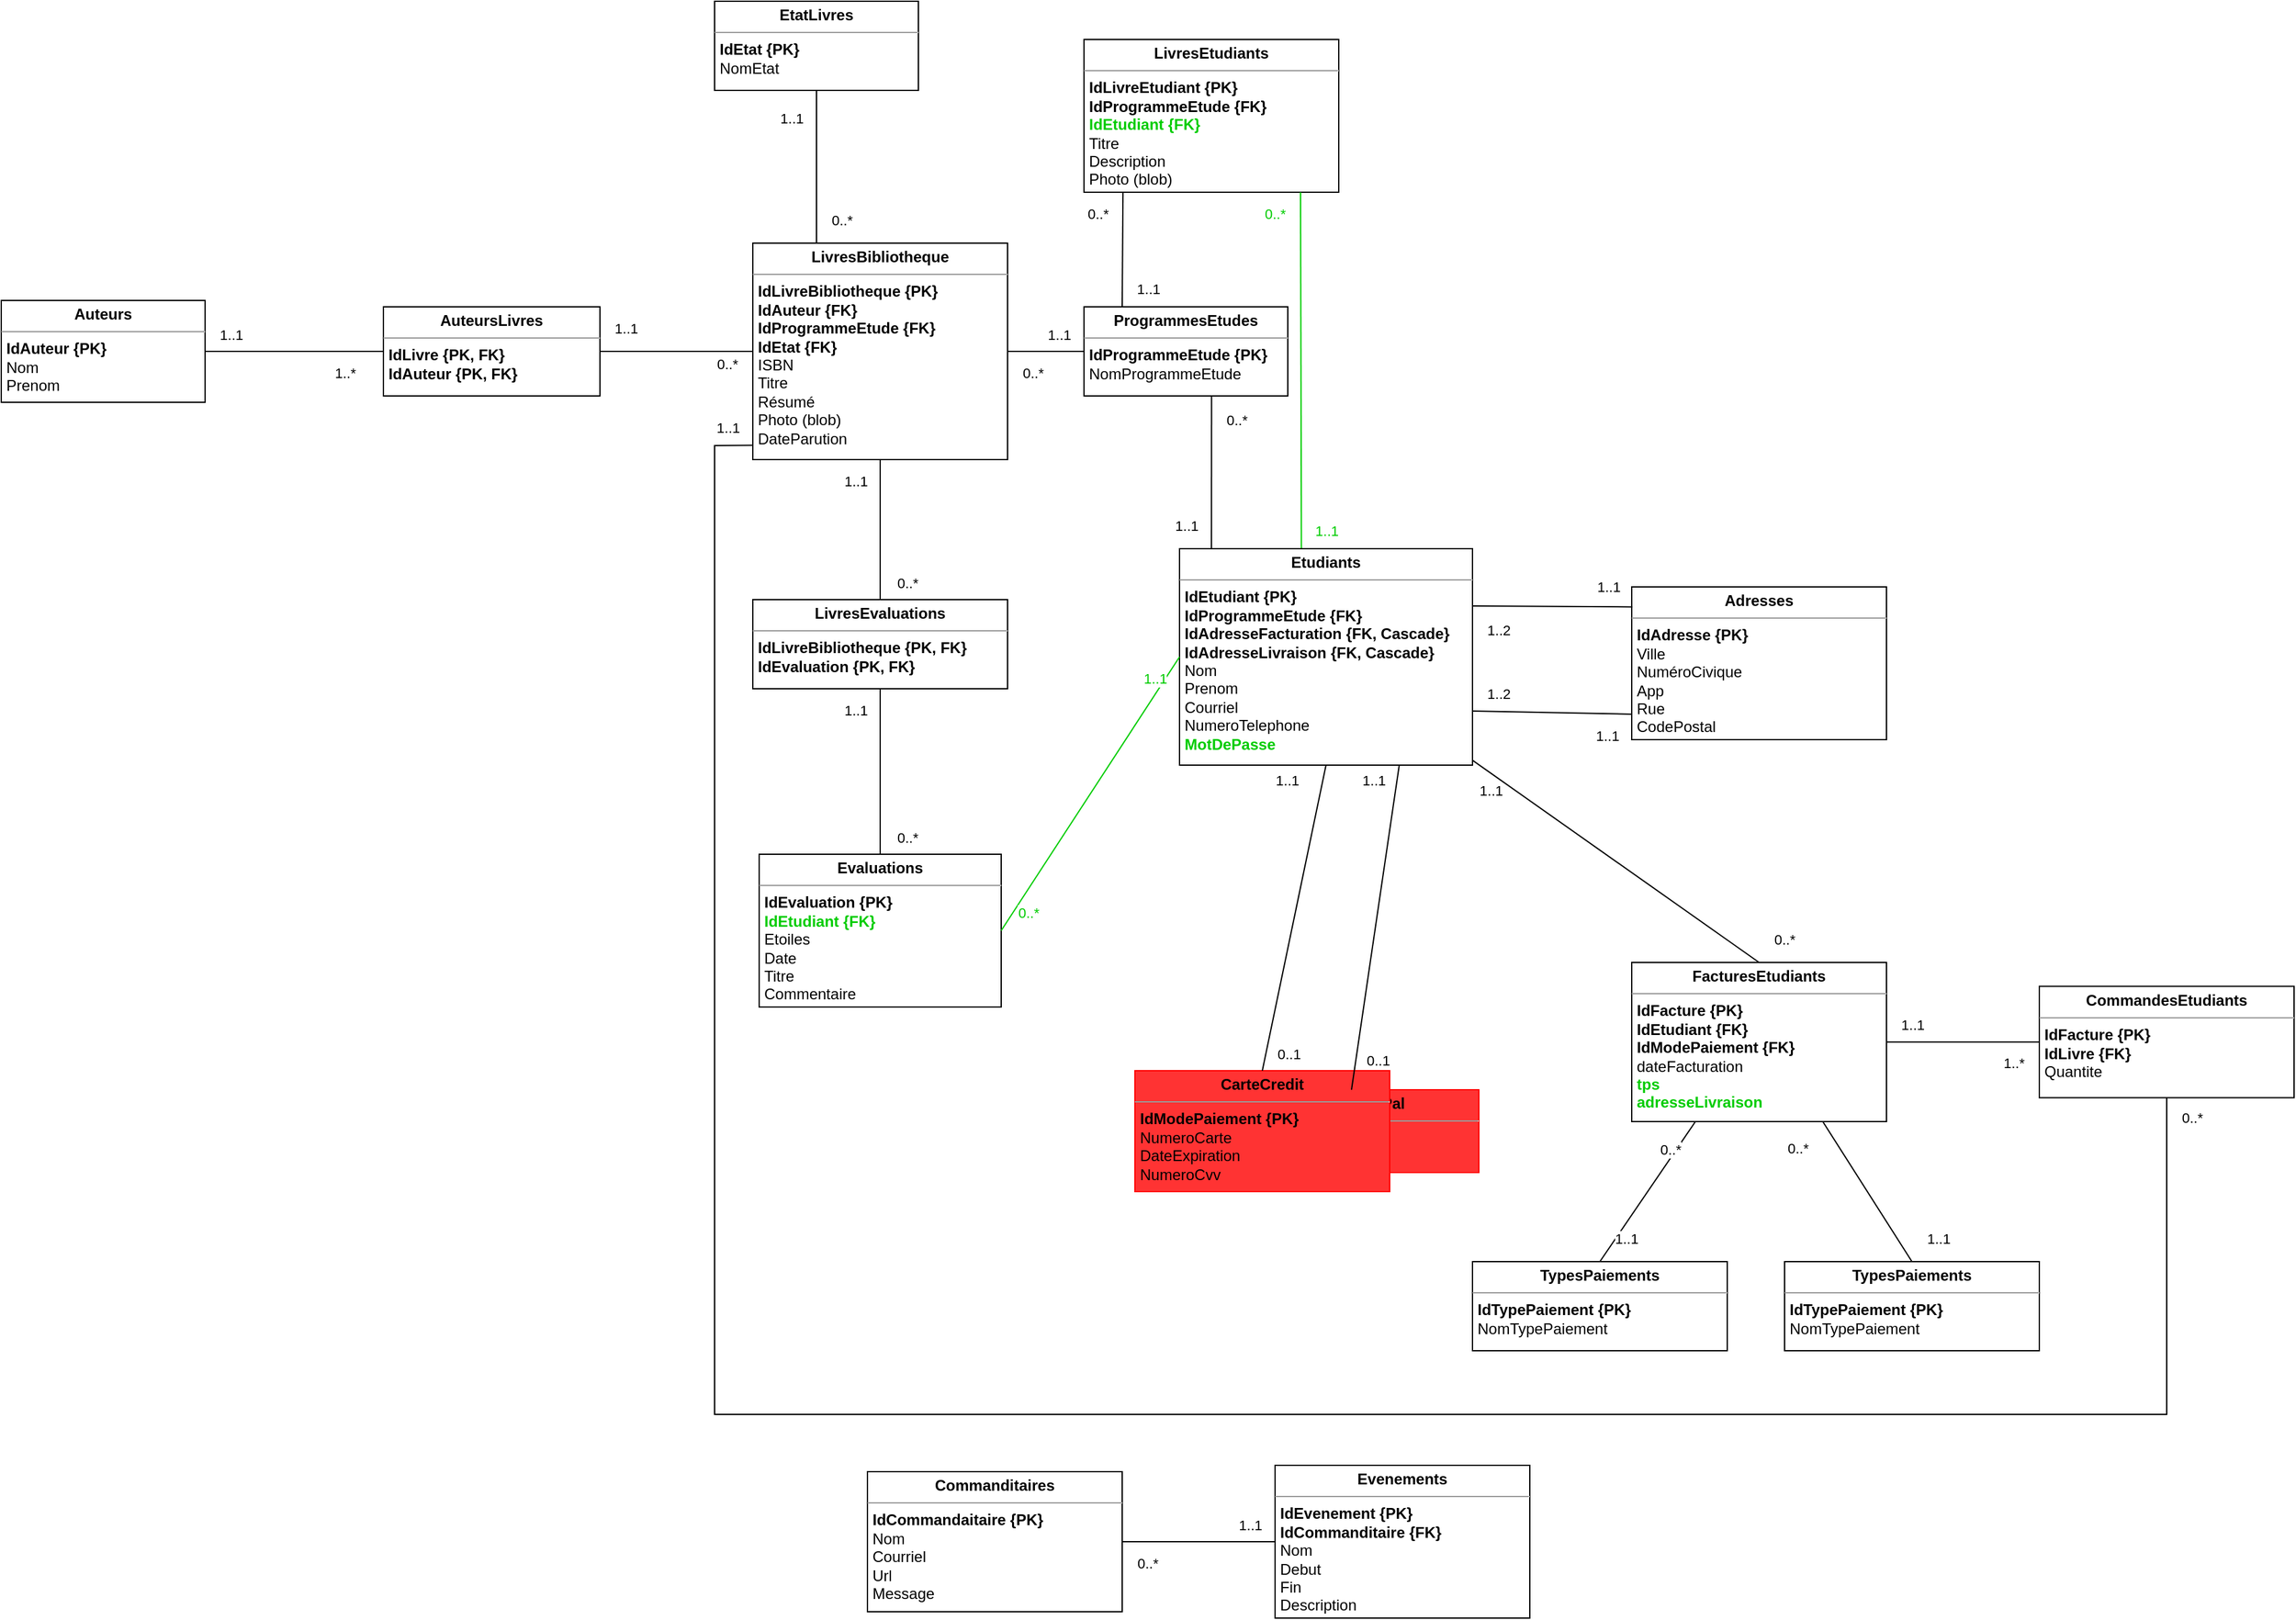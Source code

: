 <mxfile version="20.2.3" type="device"><diagram id="HMSL5C-tnVBztmMYMEIp" name="Page-1"><mxGraphModel dx="5508" dy="1541" grid="1" gridSize="10" guides="1" tooltips="1" connect="1" arrows="1" fold="1" page="1" pageScale="1" pageWidth="850" pageHeight="1100" math="0" shadow="0"><root><mxCell id="0"/><mxCell id="1" parent="0"/><mxCell id="A7pBS2aft_EyjtBVlkII-6" value="&lt;p style=&quot;margin: 0px ; margin-top: 4px ; text-align: center&quot;&gt;&lt;b&gt;LivresBibliotheque&lt;/b&gt;&lt;/p&gt;&lt;hr size=&quot;1&quot;&gt;&lt;p style=&quot;margin: 0px ; margin-left: 4px&quot;&gt;&lt;b&gt;IdLivreBibliotheque {PK}&lt;/b&gt;&lt;/p&gt;&lt;p style=&quot;margin: 0px ; margin-left: 4px&quot;&gt;&lt;b&gt;IdAuteur {FK}&lt;/b&gt;&lt;/p&gt;&lt;p style=&quot;margin: 0px ; margin-left: 4px&quot;&gt;&lt;b&gt;IdProgrammeEtude {FK}&lt;/b&gt;&lt;/p&gt;&lt;p style=&quot;margin: 0px ; margin-left: 4px&quot;&gt;&lt;b&gt;IdEtat {FK}&lt;/b&gt;&lt;/p&gt;&lt;p style=&quot;margin: 0px ; margin-left: 4px&quot;&gt;ISBN&lt;/p&gt;&lt;p style=&quot;margin: 0px ; margin-left: 4px&quot;&gt;Titre&lt;/p&gt;&lt;p style=&quot;margin: 0px ; margin-left: 4px&quot;&gt;Résumé&lt;/p&gt;&lt;p style=&quot;margin: 0px ; margin-left: 4px&quot;&gt;Photo (blob)&lt;/p&gt;&lt;p style=&quot;margin: 0px ; margin-left: 4px&quot;&gt;DateParution&lt;/p&gt;" style="verticalAlign=top;align=left;overflow=fill;fontSize=12;fontFamily=Helvetica;html=1;" parent="1" vertex="1"><mxGeometry x="-3730" y="40" width="200" height="170" as="geometry"/></mxCell><mxCell id="A7pBS2aft_EyjtBVlkII-8" value="&lt;p style=&quot;margin: 0px ; margin-top: 4px ; text-align: center&quot;&gt;&lt;b&gt;LivresEvaluations&lt;/b&gt;&lt;/p&gt;&lt;hr size=&quot;1&quot;&gt;&lt;p style=&quot;margin: 0px ; margin-left: 4px&quot;&gt;&lt;b&gt;IdLivreBibliotheque {PK, FK}&lt;/b&gt;&lt;/p&gt;&lt;p style=&quot;margin: 0px ; margin-left: 4px&quot;&gt;&lt;b&gt;IdEvaluation {PK, FK}&lt;/b&gt;&lt;/p&gt;" style="verticalAlign=top;align=left;overflow=fill;fontSize=12;fontFamily=Helvetica;html=1;" parent="1" vertex="1"><mxGeometry x="-3730" y="320" width="200" height="70" as="geometry"/></mxCell><mxCell id="A7pBS2aft_EyjtBVlkII-11" value="" style="endArrow=none;html=1;rounded=0;exitX=0.5;exitY=1;exitDx=0;exitDy=0;entryX=0.5;entryY=0;entryDx=0;entryDy=0;endFill=0;" parent="1" source="A7pBS2aft_EyjtBVlkII-6" target="A7pBS2aft_EyjtBVlkII-8" edge="1"><mxGeometry relative="1" as="geometry"><mxPoint x="-4050" y="200" as="sourcePoint"/><mxPoint x="-3890" y="200" as="targetPoint"/></mxGeometry></mxCell><mxCell id="A7pBS2aft_EyjtBVlkII-13" value="1..1" style="edgeLabel;resizable=0;html=1;align=left;verticalAlign=bottom;" parent="A7pBS2aft_EyjtBVlkII-11" connectable="0" vertex="1"><mxGeometry x="-1" relative="1" as="geometry"><mxPoint x="-30" y="25" as="offset"/></mxGeometry></mxCell><mxCell id="A7pBS2aft_EyjtBVlkII-14" value="0..*" style="edgeLabel;resizable=0;html=1;align=right;verticalAlign=bottom;" parent="A7pBS2aft_EyjtBVlkII-11" connectable="0" vertex="1"><mxGeometry x="1" relative="1" as="geometry"><mxPoint x="30" y="-5" as="offset"/></mxGeometry></mxCell><mxCell id="A7pBS2aft_EyjtBVlkII-15" value="&lt;p style=&quot;margin: 0px ; margin-top: 4px ; text-align: center&quot;&gt;&lt;b&gt;Evaluations&lt;/b&gt;&lt;/p&gt;&lt;hr size=&quot;1&quot;&gt;&lt;p style=&quot;margin: 0px ; margin-left: 4px&quot;&gt;&lt;b&gt;IdEvaluation {PK}&lt;/b&gt;&lt;/p&gt;&lt;p style=&quot;margin: 0px ; margin-left: 4px&quot;&gt;&lt;b&gt;&lt;font color=&quot;#00cc00&quot;&gt;IdEtudiant {FK}&lt;/font&gt;&lt;/b&gt;&lt;/p&gt;&lt;p style=&quot;margin: 0px ; margin-left: 4px&quot;&gt;Etoiles&lt;/p&gt;&lt;p style=&quot;margin: 0px ; margin-left: 4px&quot;&gt;Date&lt;/p&gt;&lt;p style=&quot;margin: 0px ; margin-left: 4px&quot;&gt;Titre&lt;/p&gt;&lt;p style=&quot;margin: 0px ; margin-left: 4px&quot;&gt;Commentaire&lt;/p&gt;" style="verticalAlign=top;align=left;overflow=fill;fontSize=12;fontFamily=Helvetica;html=1;" parent="1" vertex="1"><mxGeometry x="-3725" y="520" width="190" height="120" as="geometry"/></mxCell><mxCell id="A7pBS2aft_EyjtBVlkII-16" value="" style="endArrow=none;html=1;rounded=0;exitX=0.5;exitY=1;exitDx=0;exitDy=0;entryX=0.5;entryY=0;entryDx=0;entryDy=0;endFill=0;" parent="1" source="A7pBS2aft_EyjtBVlkII-8" target="A7pBS2aft_EyjtBVlkII-15" edge="1"><mxGeometry relative="1" as="geometry"><mxPoint x="-3710" y="405" as="sourcePoint"/><mxPoint x="-3840" y="405" as="targetPoint"/></mxGeometry></mxCell><mxCell id="A7pBS2aft_EyjtBVlkII-17" value="1..1" style="edgeLabel;resizable=0;html=1;align=left;verticalAlign=bottom;" parent="A7pBS2aft_EyjtBVlkII-16" connectable="0" vertex="1"><mxGeometry x="-1" relative="1" as="geometry"><mxPoint x="-30" y="25" as="offset"/></mxGeometry></mxCell><mxCell id="A7pBS2aft_EyjtBVlkII-18" value="0..*" style="edgeLabel;resizable=0;html=1;align=right;verticalAlign=bottom;" parent="A7pBS2aft_EyjtBVlkII-16" connectable="0" vertex="1"><mxGeometry x="1" relative="1" as="geometry"><mxPoint x="30" y="-5" as="offset"/></mxGeometry></mxCell><mxCell id="A7pBS2aft_EyjtBVlkII-19" value="&lt;p style=&quot;margin: 0px ; margin-top: 4px ; text-align: center&quot;&gt;&lt;b&gt;ProgrammesEtudes&lt;/b&gt;&lt;/p&gt;&lt;hr size=&quot;1&quot;&gt;&lt;p style=&quot;margin: 0px ; margin-left: 4px&quot;&gt;&lt;b&gt;IdProgrammeEtude {PK}&lt;/b&gt;&lt;/p&gt;&lt;p style=&quot;margin: 0px ; margin-left: 4px&quot;&gt;NomProgrammeEtude&lt;/p&gt;" style="verticalAlign=top;align=left;overflow=fill;fontSize=12;fontFamily=Helvetica;html=1;" parent="1" vertex="1"><mxGeometry x="-3470" y="90" width="160" height="70" as="geometry"/></mxCell><mxCell id="A7pBS2aft_EyjtBVlkII-21" value="" style="endArrow=none;html=1;rounded=0;exitX=1;exitY=0.5;exitDx=0;exitDy=0;entryX=0;entryY=0.5;entryDx=0;entryDy=0;endFill=0;" parent="1" source="A7pBS2aft_EyjtBVlkII-6" target="A7pBS2aft_EyjtBVlkII-19" edge="1"><mxGeometry relative="1" as="geometry"><mxPoint x="-3670" y="140" as="sourcePoint"/><mxPoint x="-3790" y="140" as="targetPoint"/></mxGeometry></mxCell><mxCell id="A7pBS2aft_EyjtBVlkII-22" value="0..*" style="edgeLabel;resizable=0;html=1;align=left;verticalAlign=bottom;" parent="A7pBS2aft_EyjtBVlkII-21" connectable="0" vertex="1"><mxGeometry x="-1" relative="1" as="geometry"><mxPoint x="10" y="25" as="offset"/></mxGeometry></mxCell><mxCell id="A7pBS2aft_EyjtBVlkII-23" value="1..1" style="edgeLabel;resizable=0;html=1;align=right;verticalAlign=bottom;" parent="A7pBS2aft_EyjtBVlkII-21" connectable="0" vertex="1"><mxGeometry x="1" relative="1" as="geometry"><mxPoint x="-10" y="-5" as="offset"/></mxGeometry></mxCell><mxCell id="A7pBS2aft_EyjtBVlkII-24" value="&lt;p style=&quot;margin: 0px ; margin-top: 4px ; text-align: center&quot;&gt;&lt;b&gt;EtatLivres&lt;/b&gt;&lt;/p&gt;&lt;hr size=&quot;1&quot;&gt;&lt;p style=&quot;margin: 0px ; margin-left: 4px&quot;&gt;&lt;b&gt;IdEtat {PK}&lt;/b&gt;&lt;/p&gt;&lt;p style=&quot;margin: 0px ; margin-left: 4px&quot;&gt;NomEtat&lt;/p&gt;" style="verticalAlign=top;align=left;overflow=fill;fontSize=12;fontFamily=Helvetica;html=1;" parent="1" vertex="1"><mxGeometry x="-3760" y="-150" width="160" height="70" as="geometry"/></mxCell><mxCell id="A7pBS2aft_EyjtBVlkII-25" value="" style="endArrow=none;html=1;rounded=0;exitX=0.25;exitY=0;exitDx=0;exitDy=0;entryX=0.5;entryY=1;entryDx=0;entryDy=0;endFill=0;" parent="1" source="A7pBS2aft_EyjtBVlkII-6" target="A7pBS2aft_EyjtBVlkII-24" edge="1"><mxGeometry relative="1" as="geometry"><mxPoint x="-3510" y="-10" as="sourcePoint"/><mxPoint x="-3390" y="-10" as="targetPoint"/></mxGeometry></mxCell><mxCell id="A7pBS2aft_EyjtBVlkII-26" value="0..*" style="edgeLabel;resizable=0;html=1;align=left;verticalAlign=bottom;" parent="A7pBS2aft_EyjtBVlkII-25" connectable="0" vertex="1"><mxGeometry x="-1" relative="1" as="geometry"><mxPoint x="10" y="-10" as="offset"/></mxGeometry></mxCell><mxCell id="A7pBS2aft_EyjtBVlkII-27" value="1..1" style="edgeLabel;resizable=0;html=1;align=right;verticalAlign=bottom;" parent="A7pBS2aft_EyjtBVlkII-25" connectable="0" vertex="1"><mxGeometry x="1" relative="1" as="geometry"><mxPoint x="-10" y="30" as="offset"/></mxGeometry></mxCell><mxCell id="A7pBS2aft_EyjtBVlkII-28" value="&lt;p style=&quot;margin: 0px ; margin-top: 4px ; text-align: center&quot;&gt;&lt;b&gt;AuteursLivres&lt;/b&gt;&lt;/p&gt;&lt;hr size=&quot;1&quot;&gt;&lt;p style=&quot;margin: 0px ; margin-left: 4px&quot;&gt;&lt;b&gt;IdLivre {PK, FK}&lt;/b&gt;&lt;/p&gt;&lt;p style=&quot;margin: 0px ; margin-left: 4px&quot;&gt;&lt;b&gt;IdAuteur {PK, FK}&lt;/b&gt;&lt;br&gt;&lt;/p&gt;" style="verticalAlign=top;align=left;overflow=fill;fontSize=12;fontFamily=Helvetica;html=1;" parent="1" vertex="1"><mxGeometry x="-4020" y="90" width="170" height="70" as="geometry"/></mxCell><mxCell id="A7pBS2aft_EyjtBVlkII-29" value="" style="endArrow=none;html=1;rounded=0;exitX=0;exitY=0.5;exitDx=0;exitDy=0;entryX=1;entryY=0.5;entryDx=0;entryDy=0;endFill=0;" parent="1" source="A7pBS2aft_EyjtBVlkII-6" target="A7pBS2aft_EyjtBVlkII-28" edge="1"><mxGeometry relative="1" as="geometry"><mxPoint x="-3430" y="370" as="sourcePoint"/><mxPoint x="-3430" y="250" as="targetPoint"/></mxGeometry></mxCell><mxCell id="A7pBS2aft_EyjtBVlkII-30" value="0..*" style="edgeLabel;resizable=0;html=1;align=left;verticalAlign=bottom;" parent="A7pBS2aft_EyjtBVlkII-29" connectable="0" vertex="1"><mxGeometry x="-1" relative="1" as="geometry"><mxPoint x="-30" y="18" as="offset"/></mxGeometry></mxCell><mxCell id="A7pBS2aft_EyjtBVlkII-31" value="1..1" style="edgeLabel;resizable=0;html=1;align=right;verticalAlign=bottom;" parent="A7pBS2aft_EyjtBVlkII-29" connectable="0" vertex="1"><mxGeometry x="1" relative="1" as="geometry"><mxPoint x="30" y="-10" as="offset"/></mxGeometry></mxCell><mxCell id="A7pBS2aft_EyjtBVlkII-32" value="&lt;p style=&quot;margin: 0px ; margin-top: 4px ; text-align: center&quot;&gt;&lt;b&gt;Auteurs&lt;/b&gt;&lt;/p&gt;&lt;hr size=&quot;1&quot;&gt;&lt;p style=&quot;margin: 0px ; margin-left: 4px&quot;&gt;&lt;b&gt;IdAuteur {PK}&lt;/b&gt;&lt;/p&gt;&lt;p style=&quot;margin: 0px ; margin-left: 4px&quot;&gt;Nom&lt;/p&gt;&lt;p style=&quot;margin: 0px ; margin-left: 4px&quot;&gt;Prenom&lt;/p&gt;" style="verticalAlign=top;align=left;overflow=fill;fontSize=12;fontFamily=Helvetica;html=1;" parent="1" vertex="1"><mxGeometry x="-4320" y="85" width="160" height="80" as="geometry"/></mxCell><mxCell id="A7pBS2aft_EyjtBVlkII-34" value="" style="endArrow=none;html=1;rounded=0;exitX=0;exitY=0.5;exitDx=0;exitDy=0;entryX=1;entryY=0.5;entryDx=0;entryDy=0;endFill=0;" parent="1" source="A7pBS2aft_EyjtBVlkII-28" target="A7pBS2aft_EyjtBVlkII-32" edge="1"><mxGeometry relative="1" as="geometry"><mxPoint x="-3820" y="-90.0" as="sourcePoint"/><mxPoint x="-3700" y="-90.0" as="targetPoint"/></mxGeometry></mxCell><mxCell id="A7pBS2aft_EyjtBVlkII-35" value="1..*" style="edgeLabel;resizable=0;html=1;align=left;verticalAlign=bottom;" parent="A7pBS2aft_EyjtBVlkII-34" connectable="0" vertex="1"><mxGeometry x="-1" relative="1" as="geometry"><mxPoint x="-40" y="25" as="offset"/></mxGeometry></mxCell><mxCell id="A7pBS2aft_EyjtBVlkII-36" value="1..1" style="edgeLabel;resizable=0;html=1;align=right;verticalAlign=bottom;" parent="A7pBS2aft_EyjtBVlkII-34" connectable="0" vertex="1"><mxGeometry x="1" relative="1" as="geometry"><mxPoint x="30" y="-5" as="offset"/></mxGeometry></mxCell><mxCell id="A7pBS2aft_EyjtBVlkII-37" value="&lt;p style=&quot;margin: 0px ; margin-top: 4px ; text-align: center&quot;&gt;&lt;b&gt;LivresEtudiants&lt;/b&gt;&lt;/p&gt;&lt;hr size=&quot;1&quot;&gt;&lt;p style=&quot;margin: 0px ; margin-left: 4px&quot;&gt;&lt;b&gt;IdLivreEtudiant {PK}&lt;/b&gt;&lt;/p&gt;&lt;p style=&quot;margin: 0px ; margin-left: 4px&quot;&gt;&lt;b&gt;IdProgrammeEtude {FK}&lt;br&gt;&lt;font color=&quot;#00cc00&quot;&gt;IdEtudiant {FK}&lt;/font&gt;&lt;/b&gt;&lt;/p&gt;&lt;p style=&quot;margin: 0px ; margin-left: 4px&quot;&gt;Titre&lt;/p&gt;&lt;p style=&quot;margin: 0px ; margin-left: 4px&quot;&gt;Description&lt;/p&gt;&lt;p style=&quot;margin: 0px ; margin-left: 4px&quot;&gt;Photo (blob)&lt;/p&gt;" style="verticalAlign=top;align=left;overflow=fill;fontSize=12;fontFamily=Helvetica;html=1;" parent="1" vertex="1"><mxGeometry x="-3470" y="-120" width="200" height="120" as="geometry"/></mxCell><mxCell id="A7pBS2aft_EyjtBVlkII-39" value="" style="endArrow=none;html=1;rounded=0;endFill=0;exitX=0.153;exitY=1.004;exitDx=0;exitDy=0;exitPerimeter=0;" parent="1" source="A7pBS2aft_EyjtBVlkII-37" edge="1"><mxGeometry relative="1" as="geometry"><mxPoint x="-3300" as="sourcePoint"/><mxPoint x="-3440" y="90" as="targetPoint"/></mxGeometry></mxCell><mxCell id="A7pBS2aft_EyjtBVlkII-40" value="0..*" style="edgeLabel;resizable=0;html=1;align=left;verticalAlign=bottom;" parent="A7pBS2aft_EyjtBVlkII-39" connectable="0" vertex="1"><mxGeometry x="-1" relative="1" as="geometry"><mxPoint x="-30" y="25" as="offset"/></mxGeometry></mxCell><mxCell id="A7pBS2aft_EyjtBVlkII-41" value="1..1" style="edgeLabel;resizable=0;html=1;align=right;verticalAlign=bottom;" parent="A7pBS2aft_EyjtBVlkII-39" connectable="0" vertex="1"><mxGeometry x="1" relative="1" as="geometry"><mxPoint x="30" y="-5" as="offset"/></mxGeometry></mxCell><mxCell id="A7pBS2aft_EyjtBVlkII-42" value="&lt;p style=&quot;margin: 0px ; margin-top: 4px ; text-align: center&quot;&gt;&lt;b&gt;Etudiants&lt;/b&gt;&lt;/p&gt;&lt;hr size=&quot;1&quot;&gt;&lt;p style=&quot;margin: 0px ; margin-left: 4px&quot;&gt;&lt;b&gt;IdEtudiant {PK}&lt;/b&gt;&lt;/p&gt;&lt;p style=&quot;margin: 0px ; margin-left: 4px&quot;&gt;&lt;b&gt;IdProgrammeEtude {FK}&lt;/b&gt;&lt;/p&gt;&lt;p style=&quot;margin: 0px ; margin-left: 4px&quot;&gt;&lt;b&gt;IdAdresseFacturation {FK, Cascade}&lt;/b&gt;&lt;b&gt;&lt;br&gt;&lt;/b&gt;&lt;/p&gt;&lt;p style=&quot;margin: 0px ; margin-left: 4px&quot;&gt;&lt;b&gt;IdAdresseLivraison {FK, Cascade}&lt;/b&gt;&lt;/p&gt;&lt;p style=&quot;margin: 0px ; margin-left: 4px&quot;&gt;Nom&lt;/p&gt;&lt;p style=&quot;margin: 0px ; margin-left: 4px&quot;&gt;Prenom&lt;/p&gt;&lt;p style=&quot;margin: 0px ; margin-left: 4px&quot;&gt;Courriel&lt;/p&gt;&lt;p style=&quot;margin: 0px ; margin-left: 4px&quot;&gt;NumeroTelephone&lt;/p&gt;&lt;p style=&quot;margin: 0px ; margin-left: 4px&quot;&gt;&lt;font color=&quot;#00cc00&quot;&gt;&lt;b&gt;MotDePasse&lt;/b&gt;&lt;/font&gt;&lt;/p&gt;" style="verticalAlign=top;align=left;overflow=fill;fontSize=12;fontFamily=Helvetica;html=1;" parent="1" vertex="1"><mxGeometry x="-3395" y="280" width="230" height="170" as="geometry"/></mxCell><mxCell id="A7pBS2aft_EyjtBVlkII-43" value="" style="endArrow=none;html=1;rounded=0;exitX=0.626;exitY=0.994;exitDx=0;exitDy=0;entryX=0.109;entryY=0;entryDx=0;entryDy=0;endFill=0;entryPerimeter=0;exitPerimeter=0;" parent="1" source="A7pBS2aft_EyjtBVlkII-19" target="A7pBS2aft_EyjtBVlkII-42" edge="1"><mxGeometry relative="1" as="geometry"><mxPoint x="-3576.2" y="221.7" as="sourcePoint"/><mxPoint x="-3575" y="330" as="targetPoint"/></mxGeometry></mxCell><mxCell id="A7pBS2aft_EyjtBVlkII-44" value="0..*" style="edgeLabel;resizable=0;html=1;align=left;verticalAlign=bottom;" parent="A7pBS2aft_EyjtBVlkII-43" connectable="0" vertex="1"><mxGeometry x="-1" relative="1" as="geometry"><mxPoint x="10" y="28" as="offset"/></mxGeometry></mxCell><mxCell id="A7pBS2aft_EyjtBVlkII-45" value="1..1" style="edgeLabel;resizable=0;html=1;align=right;verticalAlign=bottom;" parent="A7pBS2aft_EyjtBVlkII-43" connectable="0" vertex="1"><mxGeometry x="1" relative="1" as="geometry"><mxPoint x="-10" y="-10" as="offset"/></mxGeometry></mxCell><mxCell id="A7pBS2aft_EyjtBVlkII-46" value="&lt;p style=&quot;margin: 0px ; margin-top: 4px ; text-align: center&quot;&gt;&lt;b&gt;Adresses&lt;/b&gt;&lt;/p&gt;&lt;hr size=&quot;1&quot;&gt;&lt;p style=&quot;margin: 0px ; margin-left: 4px&quot;&gt;&lt;b&gt;IdAdresse {PK}&lt;/b&gt;&lt;/p&gt;&lt;p style=&quot;margin: 0px ; margin-left: 4px&quot;&gt;&lt;span style=&quot;background-color: initial;&quot;&gt;Ville&lt;/span&gt;&lt;br&gt;&lt;/p&gt;&lt;p style=&quot;margin: 0px ; margin-left: 4px&quot;&gt;NuméroCivique&lt;/p&gt;&lt;p style=&quot;margin: 0px ; margin-left: 4px&quot;&gt;App&lt;/p&gt;&lt;p style=&quot;margin: 0px ; margin-left: 4px&quot;&gt;Rue&lt;/p&gt;&lt;p style=&quot;margin: 0px ; margin-left: 4px&quot;&gt;CodePostal&lt;/p&gt;" style="verticalAlign=top;align=left;overflow=fill;fontSize=12;fontFamily=Helvetica;html=1;" parent="1" vertex="1"><mxGeometry x="-3040" y="310" width="200" height="120" as="geometry"/></mxCell><mxCell id="A7pBS2aft_EyjtBVlkII-47" value="" style="endArrow=none;html=1;rounded=0;exitX=0.003;exitY=0.131;exitDx=0;exitDy=0;entryX=1.001;entryY=0.265;entryDx=0;entryDy=0;endFill=0;exitPerimeter=0;entryPerimeter=0;" parent="1" source="A7pBS2aft_EyjtBVlkII-46" target="A7pBS2aft_EyjtBVlkII-42" edge="1"><mxGeometry relative="1" as="geometry"><mxPoint x="-3070" y="135" as="sourcePoint"/><mxPoint x="-3190" y="135" as="targetPoint"/></mxGeometry></mxCell><mxCell id="A7pBS2aft_EyjtBVlkII-48" value="1..1" style="edgeLabel;resizable=0;html=1;align=left;verticalAlign=bottom;" parent="A7pBS2aft_EyjtBVlkII-47" connectable="0" vertex="1"><mxGeometry x="-1" relative="1" as="geometry"><mxPoint x="-30" y="-7" as="offset"/></mxGeometry></mxCell><mxCell id="A7pBS2aft_EyjtBVlkII-49" value="1..2" style="edgeLabel;resizable=0;html=1;align=right;verticalAlign=bottom;" parent="A7pBS2aft_EyjtBVlkII-47" connectable="0" vertex="1"><mxGeometry x="1" relative="1" as="geometry"><mxPoint x="30" y="27" as="offset"/></mxGeometry></mxCell><mxCell id="A7pBS2aft_EyjtBVlkII-50" value="" style="endArrow=none;html=1;rounded=0;endFill=0;entryX=1;entryY=0.75;entryDx=0;entryDy=0;" parent="1" target="A7pBS2aft_EyjtBVlkII-42" edge="1"><mxGeometry relative="1" as="geometry"><mxPoint x="-3040" y="410" as="sourcePoint"/><mxPoint x="-3160" y="400" as="targetPoint"/></mxGeometry></mxCell><mxCell id="A7pBS2aft_EyjtBVlkII-51" value="1..1" style="edgeLabel;resizable=0;html=1;align=left;verticalAlign=bottom;" parent="A7pBS2aft_EyjtBVlkII-50" connectable="0" vertex="1"><mxGeometry x="-1" relative="1" as="geometry"><mxPoint x="-30" y="25" as="offset"/></mxGeometry></mxCell><mxCell id="A7pBS2aft_EyjtBVlkII-52" value="1..2" style="edgeLabel;resizable=0;html=1;align=right;verticalAlign=bottom;" parent="A7pBS2aft_EyjtBVlkII-50" connectable="0" vertex="1"><mxGeometry x="1" relative="1" as="geometry"><mxPoint x="30" y="-5" as="offset"/></mxGeometry></mxCell><mxCell id="A7pBS2aft_EyjtBVlkII-53" value="&lt;p style=&quot;margin: 0px ; margin-top: 4px ; text-align: center&quot;&gt;&lt;b&gt;FacturesEtudiants&lt;/b&gt;&lt;/p&gt;&lt;hr size=&quot;1&quot;&gt;&lt;p style=&quot;margin: 0px ; margin-left: 4px&quot;&gt;&lt;b&gt;IdFacture {PK}&lt;/b&gt;&lt;/p&gt;&lt;p style=&quot;margin: 0px ; margin-left: 4px&quot;&gt;&lt;b&gt;IdEtudiant {FK}&lt;/b&gt;&lt;/p&gt;&lt;p style=&quot;margin: 0px 0px 0px 4px;&quot;&gt;&lt;b&gt;IdModePaiement {FK}&lt;/b&gt;&lt;/p&gt;&lt;p style=&quot;margin: 0px ; margin-left: 4px&quot;&gt;dateFacturation&lt;b&gt;&lt;br&gt;&lt;/b&gt;&lt;/p&gt;&lt;p style=&quot;margin: 0px ; margin-left: 4px&quot;&gt;&lt;font color=&quot;#00cc00&quot;&gt;&lt;b&gt;tps&lt;/b&gt;&lt;/font&gt;&lt;/p&gt;&lt;p style=&quot;margin: 0px ; margin-left: 4px&quot;&gt;&lt;font color=&quot;#00cc00&quot;&gt;&lt;b&gt;adresseLivraison&lt;/b&gt;&lt;/font&gt;&lt;/p&gt;" style="verticalAlign=top;align=left;overflow=fill;fontSize=12;fontFamily=Helvetica;html=1;" parent="1" vertex="1"><mxGeometry x="-3040" y="605" width="200" height="125" as="geometry"/></mxCell><mxCell id="A7pBS2aft_EyjtBVlkII-54" value="" style="endArrow=none;html=1;rounded=0;exitX=0.5;exitY=0;exitDx=0;exitDy=0;endFill=0;" parent="1" source="A7pBS2aft_EyjtBVlkII-53" target="A7pBS2aft_EyjtBVlkII-42" edge="1"><mxGeometry relative="1" as="geometry"><mxPoint x="-3270.0" y="170" as="sourcePoint"/><mxPoint x="-3280" y="450" as="targetPoint"/></mxGeometry></mxCell><mxCell id="A7pBS2aft_EyjtBVlkII-55" value="0..*" style="edgeLabel;resizable=0;html=1;align=left;verticalAlign=bottom;" parent="A7pBS2aft_EyjtBVlkII-54" connectable="0" vertex="1"><mxGeometry x="-1" relative="1" as="geometry"><mxPoint x="10" y="-10" as="offset"/></mxGeometry></mxCell><mxCell id="A7pBS2aft_EyjtBVlkII-56" value="1..1" style="edgeLabel;resizable=0;html=1;align=right;verticalAlign=bottom;" parent="A7pBS2aft_EyjtBVlkII-54" connectable="0" vertex="1"><mxGeometry x="1" relative="1" as="geometry"><mxPoint x="25" y="32" as="offset"/></mxGeometry></mxCell><mxCell id="A7pBS2aft_EyjtBVlkII-62" value="&lt;p style=&quot;margin: 0px ; margin-top: 4px ; text-align: center&quot;&gt;&lt;b&gt;TypesPaiements&lt;/b&gt;&lt;/p&gt;&lt;hr size=&quot;1&quot;&gt;&lt;p style=&quot;margin: 0px ; margin-left: 4px&quot;&gt;&lt;b&gt;IdTypePaiement {PK}&lt;/b&gt;&lt;/p&gt;&lt;p style=&quot;margin: 0px ; margin-left: 4px&quot;&gt;NomTypePaiement&lt;/p&gt;&lt;p style=&quot;margin: 0px ; margin-left: 4px&quot;&gt;&lt;br&gt;&lt;/p&gt;" style="verticalAlign=top;align=left;overflow=fill;fontSize=12;fontFamily=Helvetica;html=1;" parent="1" vertex="1"><mxGeometry x="-3165" y="840" width="200" height="70" as="geometry"/></mxCell><mxCell id="A7pBS2aft_EyjtBVlkII-63" value="" style="endArrow=none;html=1;rounded=0;exitX=0.5;exitY=0;exitDx=0;exitDy=0;entryX=0.25;entryY=1;entryDx=0;entryDy=0;endFill=0;" parent="1" source="A7pBS2aft_EyjtBVlkII-62" target="A7pBS2aft_EyjtBVlkII-53" edge="1"><mxGeometry relative="1" as="geometry"><mxPoint x="-3600" y="740" as="sourcePoint"/><mxPoint x="-3020" y="710" as="targetPoint"/></mxGeometry></mxCell><mxCell id="A7pBS2aft_EyjtBVlkII-64" value="1..1" style="edgeLabel;resizable=0;html=1;align=left;verticalAlign=bottom;" parent="A7pBS2aft_EyjtBVlkII-63" connectable="0" vertex="1"><mxGeometry x="-1" relative="1" as="geometry"><mxPoint x="10" y="-10" as="offset"/></mxGeometry></mxCell><mxCell id="A7pBS2aft_EyjtBVlkII-65" value="0..*" style="edgeLabel;resizable=0;html=1;align=right;verticalAlign=bottom;" parent="A7pBS2aft_EyjtBVlkII-63" connectable="0" vertex="1"><mxGeometry x="1" relative="1" as="geometry"><mxPoint x="-10" y="30" as="offset"/></mxGeometry></mxCell><mxCell id="A7pBS2aft_EyjtBVlkII-66" value="&lt;p style=&quot;margin: 0px ; margin-top: 4px ; text-align: center&quot;&gt;&lt;b&gt;ComptePayPal&lt;/b&gt;&lt;/p&gt;&lt;hr size=&quot;1&quot;&gt;&lt;p style=&quot;margin: 0px ; margin-left: 4px&quot;&gt;&lt;b&gt;IdModePaiement {PK}&lt;/b&gt;&lt;/p&gt;&lt;p style=&quot;margin: 0px ; margin-left: 4px&quot;&gt;&lt;span style=&quot;background-color: initial;&quot;&gt;Courriel&lt;/span&gt;&lt;/p&gt;&lt;p style=&quot;margin: 0px ; margin-left: 4px&quot;&gt;&lt;br&gt;&lt;/p&gt;" style="verticalAlign=top;align=left;overflow=fill;fontSize=12;fontFamily=Helvetica;html=1;fillColor=#FF3333;strokeColor=#FF0000;" parent="1" vertex="1"><mxGeometry x="-3360" y="705" width="200" height="65" as="geometry"/></mxCell><mxCell id="A7pBS2aft_EyjtBVlkII-67" value="&lt;p style=&quot;margin: 0px ; margin-top: 4px ; text-align: center&quot;&gt;&lt;b&gt;CarteCredit&lt;/b&gt;&lt;/p&gt;&lt;hr size=&quot;1&quot;&gt;&lt;p style=&quot;margin: 0px ; margin-left: 4px&quot;&gt;&lt;b&gt;IdModePaiement {PK}&lt;/b&gt;&lt;/p&gt;&lt;p style=&quot;margin: 0px ; margin-left: 4px&quot;&gt;NumeroCarte&lt;/p&gt;&lt;p style=&quot;margin: 0px ; margin-left: 4px&quot;&gt;DateExpiration&lt;/p&gt;&lt;p style=&quot;margin: 0px ; margin-left: 4px&quot;&gt;NumeroCvv&lt;/p&gt;" style="verticalAlign=top;align=left;overflow=fill;fontSize=12;fontFamily=Helvetica;html=1;fillColor=#FF3333;strokeColor=#FF0000;" parent="1" vertex="1"><mxGeometry x="-3430" y="690" width="200" height="95" as="geometry"/></mxCell><mxCell id="A7pBS2aft_EyjtBVlkII-72" value="" style="endArrow=none;html=1;rounded=0;exitX=0.5;exitY=0;exitDx=0;exitDy=0;entryX=0.75;entryY=1;entryDx=0;entryDy=0;endFill=0;" parent="1" source="A7pBS2aft_EyjtBVlkII-66" target="A7pBS2aft_EyjtBVlkII-42" edge="1"><mxGeometry relative="1" as="geometry"><mxPoint x="-3650" y="375" as="sourcePoint"/><mxPoint x="-3790" y="375" as="targetPoint"/></mxGeometry></mxCell><mxCell id="A7pBS2aft_EyjtBVlkII-73" value="0..1" style="edgeLabel;resizable=0;html=1;align=left;verticalAlign=bottom;" parent="A7pBS2aft_EyjtBVlkII-72" connectable="0" vertex="1"><mxGeometry x="-1" relative="1" as="geometry"><mxPoint x="10" y="-15" as="offset"/></mxGeometry></mxCell><mxCell id="A7pBS2aft_EyjtBVlkII-74" value="1..1" style="edgeLabel;resizable=0;html=1;align=right;verticalAlign=bottom;" parent="A7pBS2aft_EyjtBVlkII-72" connectable="0" vertex="1"><mxGeometry x="1" relative="1" as="geometry"><mxPoint x="-10" y="20" as="offset"/></mxGeometry></mxCell><mxCell id="A7pBS2aft_EyjtBVlkII-77" value="" style="endArrow=none;html=1;rounded=0;exitX=0.5;exitY=0;exitDx=0;exitDy=0;entryX=0.5;entryY=1;entryDx=0;entryDy=0;endFill=0;" parent="1" source="A7pBS2aft_EyjtBVlkII-67" target="A7pBS2aft_EyjtBVlkII-42" edge="1"><mxGeometry relative="1" as="geometry"><mxPoint x="-3560" y="570" as="sourcePoint"/><mxPoint x="-3460" y="430.0" as="targetPoint"/></mxGeometry></mxCell><mxCell id="A7pBS2aft_EyjtBVlkII-78" value="0..1" style="edgeLabel;resizable=0;html=1;align=left;verticalAlign=bottom;" parent="A7pBS2aft_EyjtBVlkII-77" connectable="0" vertex="1"><mxGeometry x="-1" relative="1" as="geometry"><mxPoint x="10" y="-5" as="offset"/></mxGeometry></mxCell><mxCell id="A7pBS2aft_EyjtBVlkII-79" value="1..1" style="edgeLabel;resizable=0;html=1;align=right;verticalAlign=bottom;" parent="A7pBS2aft_EyjtBVlkII-77" connectable="0" vertex="1"><mxGeometry x="1" relative="1" as="geometry"><mxPoint x="-20" y="20" as="offset"/></mxGeometry></mxCell><mxCell id="A7pBS2aft_EyjtBVlkII-80" value="&lt;p style=&quot;margin: 0px ; margin-top: 4px ; text-align: center&quot;&gt;&lt;b&gt;CommandesEtudiants&lt;/b&gt;&lt;/p&gt;&lt;hr size=&quot;1&quot;&gt;&lt;p style=&quot;margin: 0px ; margin-left: 4px&quot;&gt;&lt;b&gt;IdFacture {PK}&lt;/b&gt;&lt;/p&gt;&lt;p style=&quot;margin: 0px ; margin-left: 4px&quot;&gt;&lt;b&gt;IdLivre {FK}&lt;/b&gt;&lt;/p&gt;&lt;p style=&quot;margin: 0px ; margin-left: 4px&quot;&gt;Quantite&lt;/p&gt;&lt;p style=&quot;margin: 0px ; margin-left: 4px&quot;&gt;&lt;br&gt;&lt;/p&gt;" style="verticalAlign=top;align=left;overflow=fill;fontSize=12;fontFamily=Helvetica;html=1;" parent="1" vertex="1"><mxGeometry x="-2720" y="623.75" width="200" height="87.5" as="geometry"/></mxCell><mxCell id="A7pBS2aft_EyjtBVlkII-81" value="" style="endArrow=none;html=1;rounded=0;exitX=0;exitY=0.5;exitDx=0;exitDy=0;entryX=1;entryY=0.5;entryDx=0;entryDy=0;endFill=0;" parent="1" source="A7pBS2aft_EyjtBVlkII-80" target="A7pBS2aft_EyjtBVlkII-53" edge="1"><mxGeometry relative="1" as="geometry"><mxPoint x="-2590" y="760.0" as="sourcePoint"/><mxPoint x="-2730" y="760.0" as="targetPoint"/></mxGeometry></mxCell><mxCell id="A7pBS2aft_EyjtBVlkII-82" value="1..*" style="edgeLabel;resizable=0;html=1;align=left;verticalAlign=bottom;" parent="A7pBS2aft_EyjtBVlkII-81" connectable="0" vertex="1"><mxGeometry x="-1" relative="1" as="geometry"><mxPoint x="-30" y="25" as="offset"/></mxGeometry></mxCell><mxCell id="A7pBS2aft_EyjtBVlkII-83" value="1..1" style="edgeLabel;resizable=0;html=1;align=right;verticalAlign=bottom;" parent="A7pBS2aft_EyjtBVlkII-81" connectable="0" vertex="1"><mxGeometry x="1" relative="1" as="geometry"><mxPoint x="30" y="-5" as="offset"/></mxGeometry></mxCell><mxCell id="A7pBS2aft_EyjtBVlkII-84" value="&lt;p style=&quot;margin: 0px ; margin-top: 4px ; text-align: center&quot;&gt;&lt;b&gt;Evenements&lt;/b&gt;&lt;/p&gt;&lt;hr size=&quot;1&quot;&gt;&lt;p style=&quot;margin: 0px ; margin-left: 4px&quot;&gt;&lt;b&gt;IdEvenement {PK}&lt;/b&gt;&lt;/p&gt;&lt;p style=&quot;margin: 0px ; margin-left: 4px&quot;&gt;&lt;b&gt;IdCommanditaire {FK}&lt;/b&gt;&lt;/p&gt;&lt;p style=&quot;margin: 0px ; margin-left: 4px&quot;&gt;Nom&lt;/p&gt;&lt;p style=&quot;margin: 0px ; margin-left: 4px&quot;&gt;Debut&lt;/p&gt;&lt;p style=&quot;margin: 0px ; margin-left: 4px&quot;&gt;Fin&lt;/p&gt;&lt;p style=&quot;margin: 0px ; margin-left: 4px&quot;&gt;Description&lt;/p&gt;" style="verticalAlign=top;align=left;overflow=fill;fontSize=12;fontFamily=Helvetica;html=1;" parent="1" vertex="1"><mxGeometry x="-3320" y="1000" width="200" height="120" as="geometry"/></mxCell><mxCell id="A7pBS2aft_EyjtBVlkII-85" value="&lt;p style=&quot;margin: 0px ; margin-top: 4px ; text-align: center&quot;&gt;&lt;b&gt;Commanditaires&lt;/b&gt;&lt;/p&gt;&lt;hr size=&quot;1&quot;&gt;&lt;p style=&quot;margin: 0px ; margin-left: 4px&quot;&gt;&lt;b&gt;IdCommandaitaire {PK}&lt;/b&gt;&lt;/p&gt;&lt;p style=&quot;margin: 0px ; margin-left: 4px&quot;&gt;Nom&lt;/p&gt;&lt;p style=&quot;margin: 0px ; margin-left: 4px&quot;&gt;Courriel&lt;/p&gt;&lt;p style=&quot;margin: 0px ; margin-left: 4px&quot;&gt;Url&lt;/p&gt;&lt;p style=&quot;margin: 0px ; margin-left: 4px&quot;&gt;Message&lt;/p&gt;" style="verticalAlign=top;align=left;overflow=fill;fontSize=12;fontFamily=Helvetica;html=1;" parent="1" vertex="1"><mxGeometry x="-3640" y="1005" width="200" height="110" as="geometry"/></mxCell><mxCell id="A7pBS2aft_EyjtBVlkII-86" value="" style="endArrow=none;html=1;rounded=0;exitX=1;exitY=0.5;exitDx=0;exitDy=0;entryX=0;entryY=0.5;entryDx=0;entryDy=0;endFill=0;" parent="1" source="A7pBS2aft_EyjtBVlkII-85" target="A7pBS2aft_EyjtBVlkII-84" edge="1"><mxGeometry relative="1" as="geometry"><mxPoint x="-3460" y="860" as="sourcePoint"/><mxPoint x="-3340" y="860" as="targetPoint"/></mxGeometry></mxCell><mxCell id="A7pBS2aft_EyjtBVlkII-87" value="0..*" style="edgeLabel;resizable=0;html=1;align=left;verticalAlign=bottom;" parent="A7pBS2aft_EyjtBVlkII-86" connectable="0" vertex="1"><mxGeometry x="-1" relative="1" as="geometry"><mxPoint x="10" y="25" as="offset"/></mxGeometry></mxCell><mxCell id="A7pBS2aft_EyjtBVlkII-88" value="1..1" style="edgeLabel;resizable=0;html=1;align=right;verticalAlign=bottom;" parent="A7pBS2aft_EyjtBVlkII-86" connectable="0" vertex="1"><mxGeometry x="1" relative="1" as="geometry"><mxPoint x="-10" y="-5" as="offset"/></mxGeometry></mxCell><mxCell id="OrPFWhFcRAklYdNnvDpr-4" value="" style="endArrow=none;html=1;rounded=0;entryX=0.001;entryY=0.934;entryDx=0;entryDy=0;endFill=0;exitX=0.5;exitY=1;exitDx=0;exitDy=0;entryPerimeter=0;" parent="1" source="A7pBS2aft_EyjtBVlkII-80" target="A7pBS2aft_EyjtBVlkII-6" edge="1"><mxGeometry relative="1" as="geometry"><mxPoint x="-2620" y="710" as="sourcePoint"/><mxPoint x="-3560" y="-115" as="targetPoint"/><Array as="points"><mxPoint x="-2620" y="960"/><mxPoint x="-3760" y="960"/><mxPoint x="-3760" y="199"/></Array></mxGeometry></mxCell><mxCell id="OrPFWhFcRAklYdNnvDpr-5" value="0..*" style="edgeLabel;resizable=0;html=1;align=left;verticalAlign=bottom;" parent="OrPFWhFcRAklYdNnvDpr-4" connectable="0" vertex="1"><mxGeometry x="-1" relative="1" as="geometry"><mxPoint x="10" y="24" as="offset"/></mxGeometry></mxCell><mxCell id="OrPFWhFcRAklYdNnvDpr-6" value="1..1" style="edgeLabel;resizable=0;html=1;align=right;verticalAlign=bottom;" parent="OrPFWhFcRAklYdNnvDpr-4" connectable="0" vertex="1"><mxGeometry x="1" relative="1" as="geometry"><mxPoint x="-10" y="-5" as="offset"/></mxGeometry></mxCell><mxCell id="keqyHCh7XgE-lKn8SAy3-1" value="&lt;p style=&quot;margin: 0px ; margin-top: 4px ; text-align: center&quot;&gt;&lt;b&gt;TypesPaiements&lt;/b&gt;&lt;/p&gt;&lt;hr size=&quot;1&quot;&gt;&lt;p style=&quot;margin: 0px ; margin-left: 4px&quot;&gt;&lt;b&gt;IdTypePaiement {PK}&lt;/b&gt;&lt;/p&gt;&lt;p style=&quot;margin: 0px ; margin-left: 4px&quot;&gt;NomTypePaiement&lt;/p&gt;&lt;p style=&quot;margin: 0px ; margin-left: 4px&quot;&gt;&lt;br&gt;&lt;/p&gt;" style="verticalAlign=top;align=left;overflow=fill;fontSize=12;fontFamily=Helvetica;html=1;" vertex="1" parent="1"><mxGeometry x="-2920" y="840" width="200" height="70" as="geometry"/></mxCell><mxCell id="keqyHCh7XgE-lKn8SAy3-2" value="" style="endArrow=none;html=1;rounded=0;exitX=0.5;exitY=0;exitDx=0;exitDy=0;endFill=0;entryX=0.75;entryY=1;entryDx=0;entryDy=0;" edge="1" parent="1" source="keqyHCh7XgE-lKn8SAy3-1" target="A7pBS2aft_EyjtBVlkII-53"><mxGeometry relative="1" as="geometry"><mxPoint x="-3360" y="740" as="sourcePoint"/><mxPoint x="-2890" y="710" as="targetPoint"/></mxGeometry></mxCell><mxCell id="keqyHCh7XgE-lKn8SAy3-3" value="1..1" style="edgeLabel;resizable=0;html=1;align=left;verticalAlign=bottom;" connectable="0" vertex="1" parent="keqyHCh7XgE-lKn8SAy3-2"><mxGeometry x="-1" relative="1" as="geometry"><mxPoint x="10" y="-10" as="offset"/></mxGeometry></mxCell><mxCell id="keqyHCh7XgE-lKn8SAy3-4" value="0..*" style="edgeLabel;resizable=0;html=1;align=right;verticalAlign=bottom;" connectable="0" vertex="1" parent="keqyHCh7XgE-lKn8SAy3-2"><mxGeometry x="1" relative="1" as="geometry"><mxPoint x="-10" y="30" as="offset"/></mxGeometry></mxCell><mxCell id="keqyHCh7XgE-lKn8SAy3-5" value="" style="endArrow=none;html=1;rounded=0;endFill=0;strokeColor=#00CC00;entryX=0.416;entryY=-0.003;entryDx=0;entryDy=0;entryPerimeter=0;" edge="1" parent="1" target="A7pBS2aft_EyjtBVlkII-42"><mxGeometry relative="1" as="geometry"><mxPoint x="-3300" as="sourcePoint"/><mxPoint x="-3240" y="270" as="targetPoint"/></mxGeometry></mxCell><mxCell id="keqyHCh7XgE-lKn8SAy3-6" value="0..*" style="edgeLabel;resizable=0;html=1;align=left;verticalAlign=bottom;fontColor=#00CC00;" connectable="0" vertex="1" parent="keqyHCh7XgE-lKn8SAy3-5"><mxGeometry x="-1" relative="1" as="geometry"><mxPoint x="-30" y="25" as="offset"/></mxGeometry></mxCell><mxCell id="keqyHCh7XgE-lKn8SAy3-7" value="1..1" style="edgeLabel;resizable=0;html=1;align=right;verticalAlign=bottom;fontColor=#00CC00;" connectable="0" vertex="1" parent="keqyHCh7XgE-lKn8SAy3-5"><mxGeometry x="1" relative="1" as="geometry"><mxPoint x="30" y="-5" as="offset"/></mxGeometry></mxCell><mxCell id="keqyHCh7XgE-lKn8SAy3-8" value="" style="endArrow=none;html=1;rounded=0;exitX=0;exitY=0.5;exitDx=0;exitDy=0;entryX=1;entryY=0.5;entryDx=0;entryDy=0;endFill=0;strokeColor=#00CC00;" edge="1" parent="1" source="A7pBS2aft_EyjtBVlkII-42" target="A7pBS2aft_EyjtBVlkII-15"><mxGeometry relative="1" as="geometry"><mxPoint x="-3570" y="400" as="sourcePoint"/><mxPoint x="-3570" y="530" as="targetPoint"/></mxGeometry></mxCell><mxCell id="keqyHCh7XgE-lKn8SAy3-9" value="1..1" style="edgeLabel;resizable=0;html=1;align=left;verticalAlign=bottom;fontColor=#00CC00;" connectable="0" vertex="1" parent="keqyHCh7XgE-lKn8SAy3-8"><mxGeometry x="-1" relative="1" as="geometry"><mxPoint x="-30" y="25" as="offset"/></mxGeometry></mxCell><mxCell id="keqyHCh7XgE-lKn8SAy3-10" value="0..*" style="edgeLabel;resizable=0;html=1;align=right;verticalAlign=bottom;fontColor=#00CC00;" connectable="0" vertex="1" parent="keqyHCh7XgE-lKn8SAy3-8"><mxGeometry x="1" relative="1" as="geometry"><mxPoint x="30" y="-5" as="offset"/></mxGeometry></mxCell></root></mxGraphModel></diagram></mxfile>